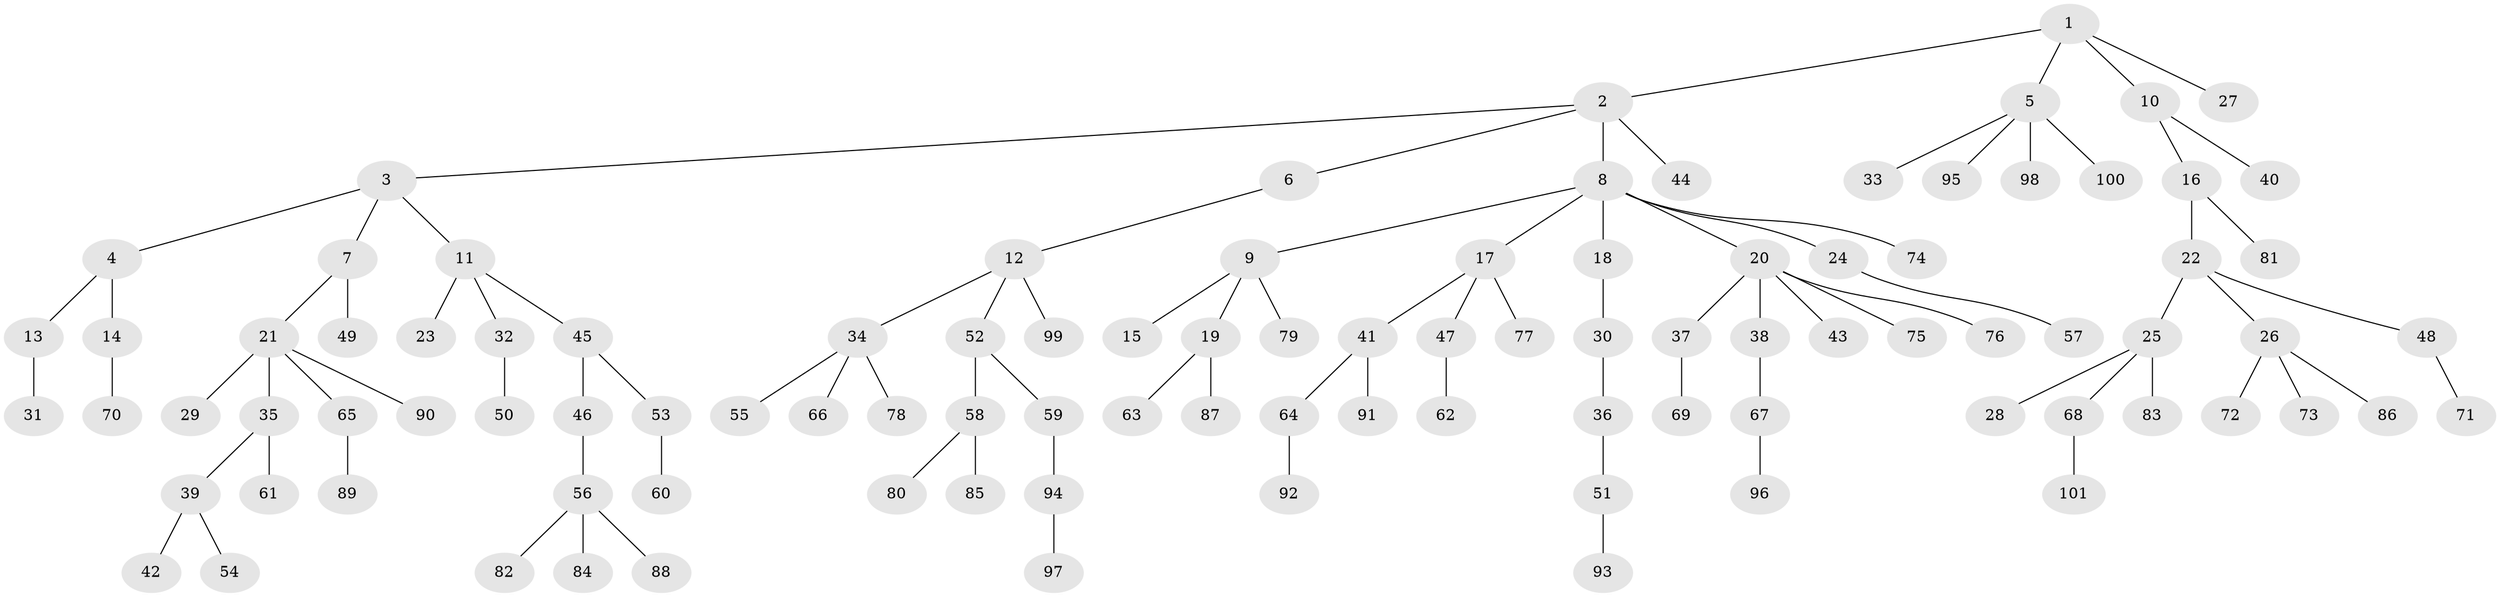 // Generated by graph-tools (version 1.1) at 2025/50/03/09/25 03:50:24]
// undirected, 101 vertices, 100 edges
graph export_dot {
graph [start="1"]
  node [color=gray90,style=filled];
  1;
  2;
  3;
  4;
  5;
  6;
  7;
  8;
  9;
  10;
  11;
  12;
  13;
  14;
  15;
  16;
  17;
  18;
  19;
  20;
  21;
  22;
  23;
  24;
  25;
  26;
  27;
  28;
  29;
  30;
  31;
  32;
  33;
  34;
  35;
  36;
  37;
  38;
  39;
  40;
  41;
  42;
  43;
  44;
  45;
  46;
  47;
  48;
  49;
  50;
  51;
  52;
  53;
  54;
  55;
  56;
  57;
  58;
  59;
  60;
  61;
  62;
  63;
  64;
  65;
  66;
  67;
  68;
  69;
  70;
  71;
  72;
  73;
  74;
  75;
  76;
  77;
  78;
  79;
  80;
  81;
  82;
  83;
  84;
  85;
  86;
  87;
  88;
  89;
  90;
  91;
  92;
  93;
  94;
  95;
  96;
  97;
  98;
  99;
  100;
  101;
  1 -- 2;
  1 -- 5;
  1 -- 10;
  1 -- 27;
  2 -- 3;
  2 -- 6;
  2 -- 8;
  2 -- 44;
  3 -- 4;
  3 -- 7;
  3 -- 11;
  4 -- 13;
  4 -- 14;
  5 -- 33;
  5 -- 95;
  5 -- 98;
  5 -- 100;
  6 -- 12;
  7 -- 21;
  7 -- 49;
  8 -- 9;
  8 -- 17;
  8 -- 18;
  8 -- 20;
  8 -- 24;
  8 -- 74;
  9 -- 15;
  9 -- 19;
  9 -- 79;
  10 -- 16;
  10 -- 40;
  11 -- 23;
  11 -- 32;
  11 -- 45;
  12 -- 34;
  12 -- 52;
  12 -- 99;
  13 -- 31;
  14 -- 70;
  16 -- 22;
  16 -- 81;
  17 -- 41;
  17 -- 47;
  17 -- 77;
  18 -- 30;
  19 -- 63;
  19 -- 87;
  20 -- 37;
  20 -- 38;
  20 -- 43;
  20 -- 75;
  20 -- 76;
  21 -- 29;
  21 -- 35;
  21 -- 65;
  21 -- 90;
  22 -- 25;
  22 -- 26;
  22 -- 48;
  24 -- 57;
  25 -- 28;
  25 -- 68;
  25 -- 83;
  26 -- 72;
  26 -- 73;
  26 -- 86;
  30 -- 36;
  32 -- 50;
  34 -- 55;
  34 -- 66;
  34 -- 78;
  35 -- 39;
  35 -- 61;
  36 -- 51;
  37 -- 69;
  38 -- 67;
  39 -- 42;
  39 -- 54;
  41 -- 64;
  41 -- 91;
  45 -- 46;
  45 -- 53;
  46 -- 56;
  47 -- 62;
  48 -- 71;
  51 -- 93;
  52 -- 58;
  52 -- 59;
  53 -- 60;
  56 -- 82;
  56 -- 84;
  56 -- 88;
  58 -- 80;
  58 -- 85;
  59 -- 94;
  64 -- 92;
  65 -- 89;
  67 -- 96;
  68 -- 101;
  94 -- 97;
}
